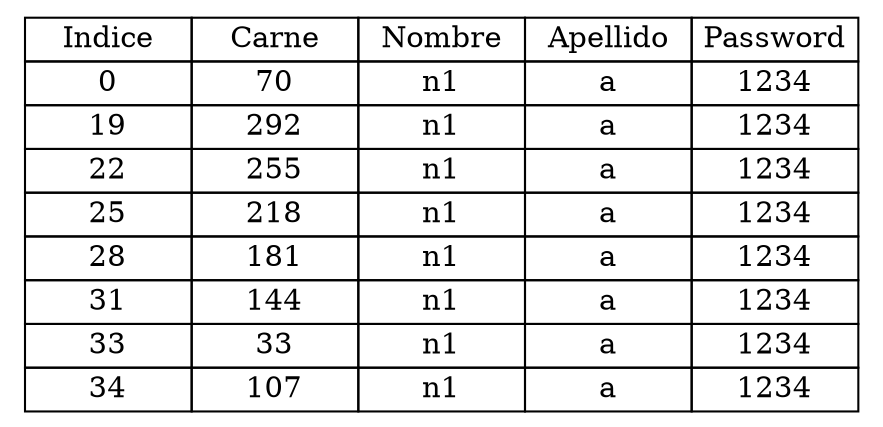 digraph G
{
    rankdir = TB;
    dpi=300;
    
    node1
    [
        shape = none
        label = <<table border="0" cellspacing="0">
        <tr><td border="1" width="80">Indice</td>        <td border="1" width="80">Carne</td>        <td border="1" width="80">Nombre</td>        <td border="1" width="80">Apellido</td>        <td border="1" width="80">Password</td>        </tr>      <tr>
<td border="1" width="80">0</td>
      <td border="1" width="80">70</td>
      <td border="1" width="80">n1</td>
      <td border="1" width="80">a</td>
      <td border="1" width="80">1234</td>
</tr>
      <tr>
<td border="1" width="80">19</td>
      <td border="1" width="80">292</td>
      <td border="1" width="80">n1</td>
      <td border="1" width="80">a</td>
      <td border="1" width="80">1234</td>
</tr>
      <tr>
<td border="1" width="80">22</td>
      <td border="1" width="80">255</td>
      <td border="1" width="80">n1</td>
      <td border="1" width="80">a</td>
      <td border="1" width="80">1234</td>
</tr>
      <tr>
<td border="1" width="80">25</td>
      <td border="1" width="80">218</td>
      <td border="1" width="80">n1</td>
      <td border="1" width="80">a</td>
      <td border="1" width="80">1234</td>
</tr>
      <tr>
<td border="1" width="80">28</td>
      <td border="1" width="80">181</td>
      <td border="1" width="80">n1</td>
      <td border="1" width="80">a</td>
      <td border="1" width="80">1234</td>
</tr>
      <tr>
<td border="1" width="80">31</td>
      <td border="1" width="80">144</td>
      <td border="1" width="80">n1</td>
      <td border="1" width="80">a</td>
      <td border="1" width="80">1234</td>
</tr>
      <tr>
<td border="1" width="80">33</td>
      <td border="1" width="80">33</td>
      <td border="1" width="80">n1</td>
      <td border="1" width="80">a</td>
      <td border="1" width="80">1234</td>
</tr>
      <tr>
<td border="1" width="80">34</td>
      <td border="1" width="80">107</td>
      <td border="1" width="80">n1</td>
      <td border="1" width="80">a</td>
      <td border="1" width="80">1234</td>
</tr>
                </table>>
    ]
}